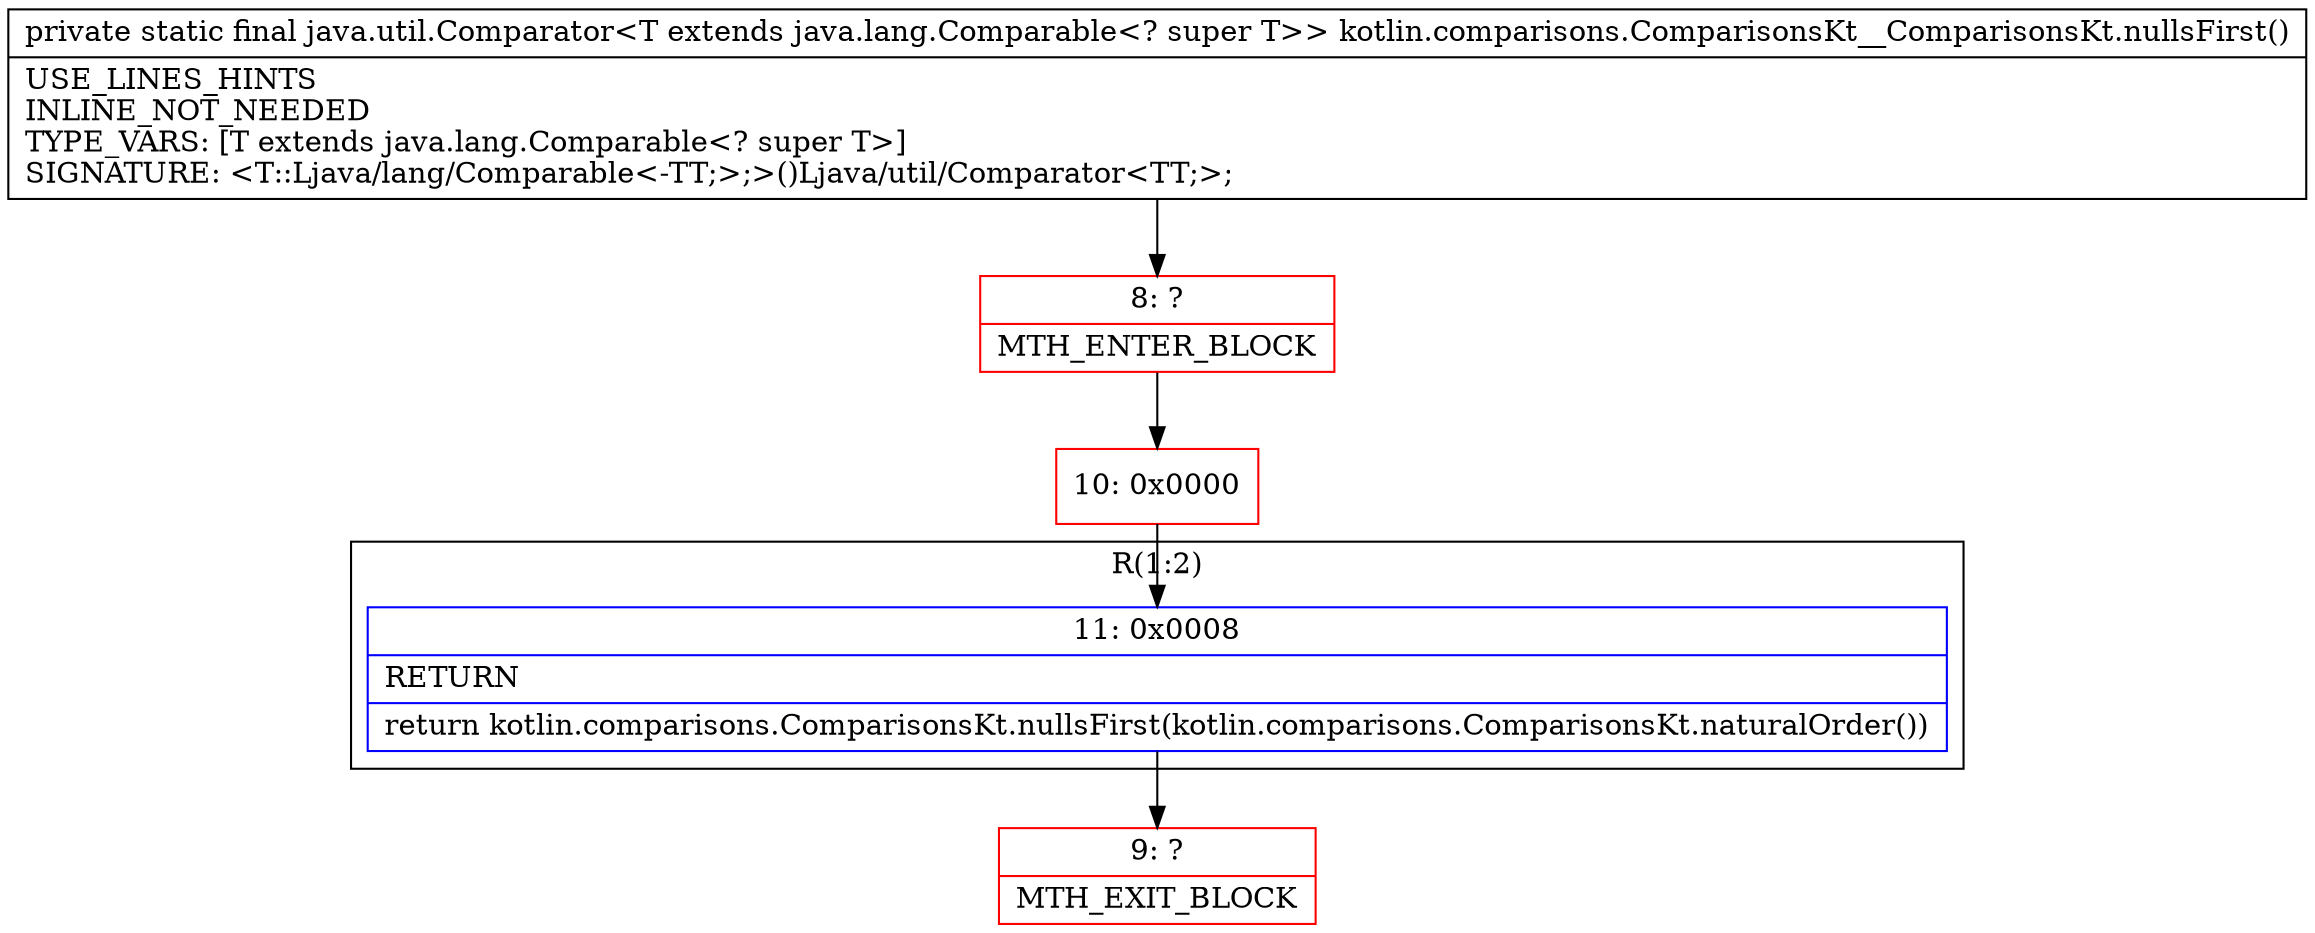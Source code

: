 digraph "CFG forkotlin.comparisons.ComparisonsKt__ComparisonsKt.nullsFirst()Ljava\/util\/Comparator;" {
subgraph cluster_Region_2003767377 {
label = "R(1:2)";
node [shape=record,color=blue];
Node_11 [shape=record,label="{11\:\ 0x0008|RETURN\l|return kotlin.comparisons.ComparisonsKt.nullsFirst(kotlin.comparisons.ComparisonsKt.naturalOrder())\l}"];
}
Node_8 [shape=record,color=red,label="{8\:\ ?|MTH_ENTER_BLOCK\l}"];
Node_10 [shape=record,color=red,label="{10\:\ 0x0000}"];
Node_9 [shape=record,color=red,label="{9\:\ ?|MTH_EXIT_BLOCK\l}"];
MethodNode[shape=record,label="{private static final java.util.Comparator\<T extends java.lang.Comparable\<? super T\>\> kotlin.comparisons.ComparisonsKt__ComparisonsKt.nullsFirst()  | USE_LINES_HINTS\lINLINE_NOT_NEEDED\lTYPE_VARS: [T extends java.lang.Comparable\<? super T\>]\lSIGNATURE: \<T::Ljava\/lang\/Comparable\<\-TT;\>;\>()Ljava\/util\/Comparator\<TT;\>;\l}"];
MethodNode -> Node_8;Node_11 -> Node_9;
Node_8 -> Node_10;
Node_10 -> Node_11;
}

